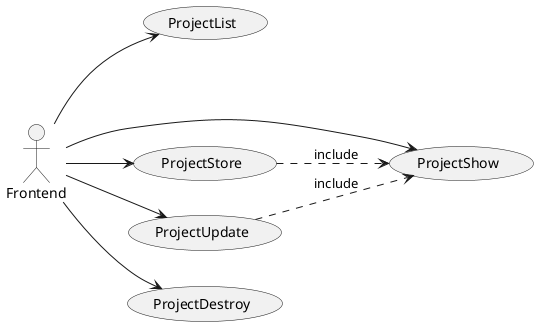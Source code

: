 @startuml
left to right direction

actor Frontend
usecase "ProjectList" as List
usecase "ProjectShow" as Show
usecase "ProjectStore" as Store
usecase "ProjectUpdate" as Update
usecase "ProjectDestroy" as Delete

Frontend --> List
Frontend --> Show 
Frontend --> Store
Frontend --> Update
Frontend --> Delete

Store ..> Show: include
Update ..> Show: include
@enduml

